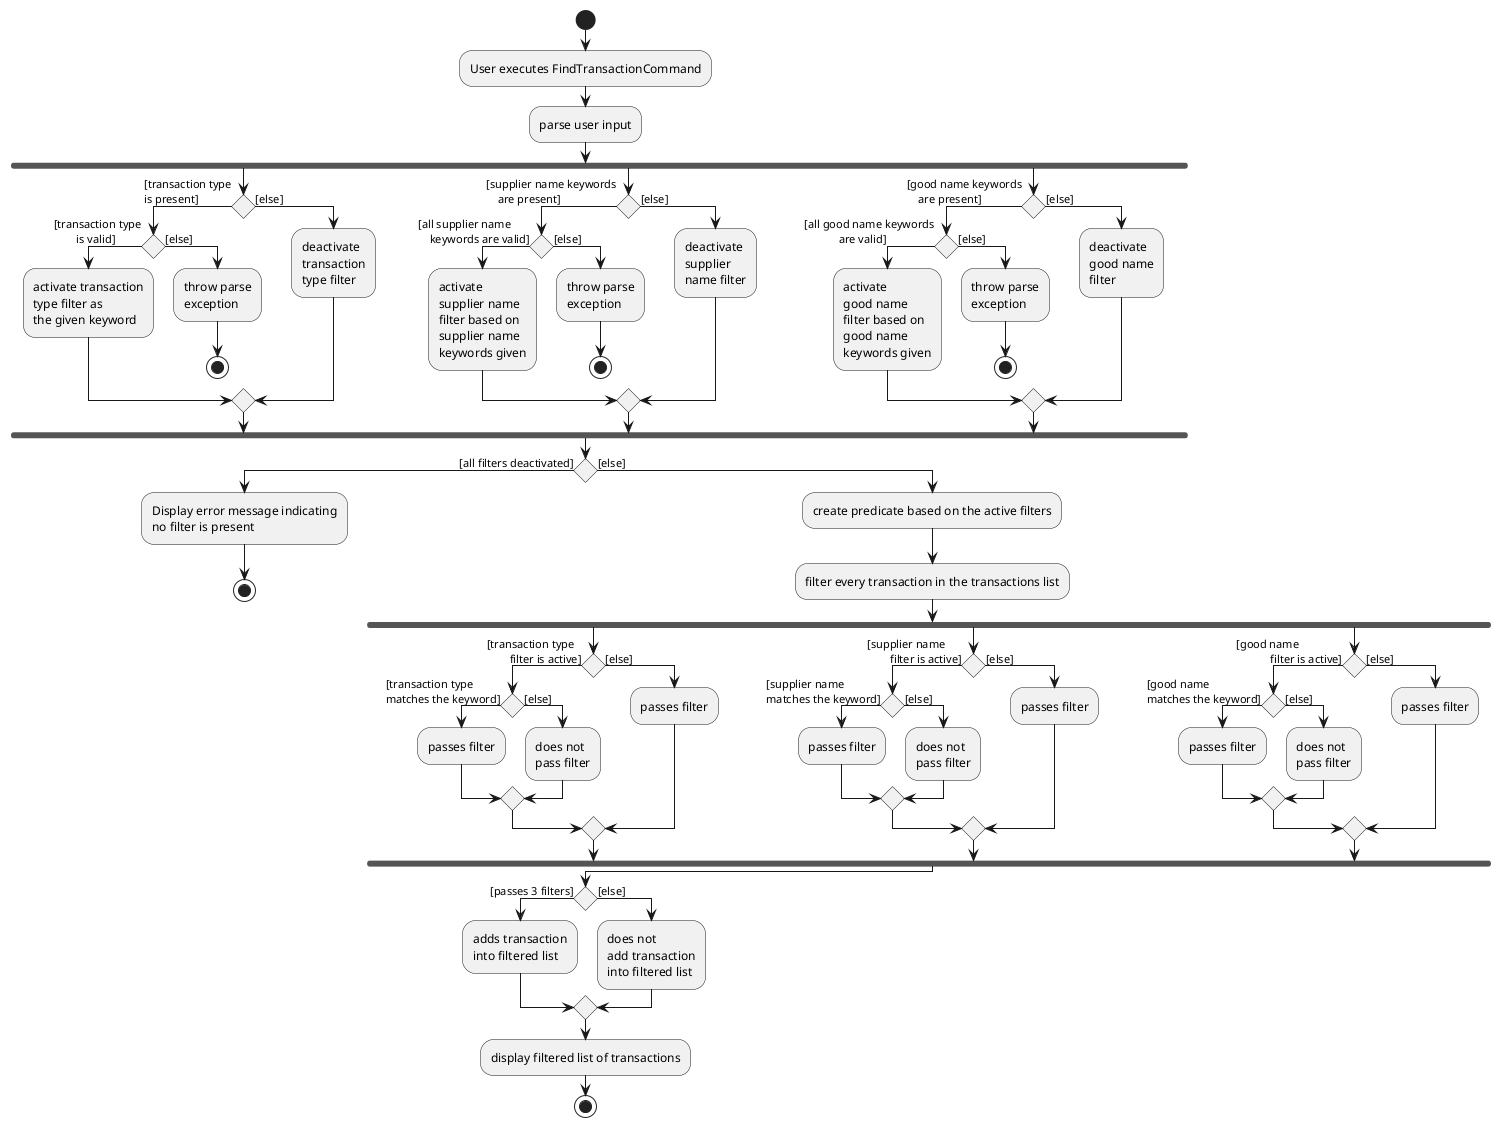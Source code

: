 @startuml
start
:User executes FindTransactionCommand;

'Since the beta syntax does not support placing the condition outside the
'diamond we place it as the true branch instead.
:parse user input;
fork
if () then ([transaction type
is present])
    if () then ([transaction type
        is valid])
        :activate transaction
        type filter as
        the given keyword;
        else ([else])
        :throw parse
        exception;
        stop
        endif
else ([else])
    :deactivate
    transaction
    type filter;
endif
fork again
if () then ([supplier name keywords
    are present])
    if () then ([all supplier name
    keywords are valid])
        :activate
        supplier name
        filter based on
        supplier name
        keywords given;
    else ([else])
        :throw parse
        exception;
        stop
    endif
else ([else])
    :deactivate
    supplier
    name filter;
endif
fork again
if () then ([good name keywords
    are present])
    if () then ([all good name keywords
            are valid])
            :activate
            good name
            filter based on
            good name
            keywords given;
        else ([else])
            :throw parse
            exception;
            stop
        endif
    else ([else])
        :deactivate
        good name
        filter;
    endif
end fork
if () then ([all filters deactivated])
    :Display error message indicating
    no filter is present;
   stop
else ([else])
    :create predicate based on the active filters;
    :filter every transaction in the transactions list;
    fork
        if () then ([transaction type
        filter is active])
        if () then ([transaction type
matches the keyword])
                :passes filter;
        else ([else])
            :does not
            pass filter;
        endif
        else ([else])
        :passes filter;
        endif
        fork again
        if () then ([supplier name
        filter is active])
            if () then ([supplier name
matches the keyword])
                :passes filter;
                    else ([else])
                        :does not
                        pass filter;
                    endif
            else ([else])
            :passes filter;
            endif
        fork again
         if () then ([good name
            filter is active])
                if () then ([good name
matches the keyword])
                    :passes filter;
                else ([else])
                    :does not
                    pass filter;
                endif
            else ([else])
                :passes filter;
            endif
        end fork
    endif
if () then ([passes 3 filters])
                    :adds transaction
                    into filtered list;
                else ([else])
                    :does not
                    add transaction
                    into filtered list;
                endif
:display filtered list of transactions;
stop
@enduml
